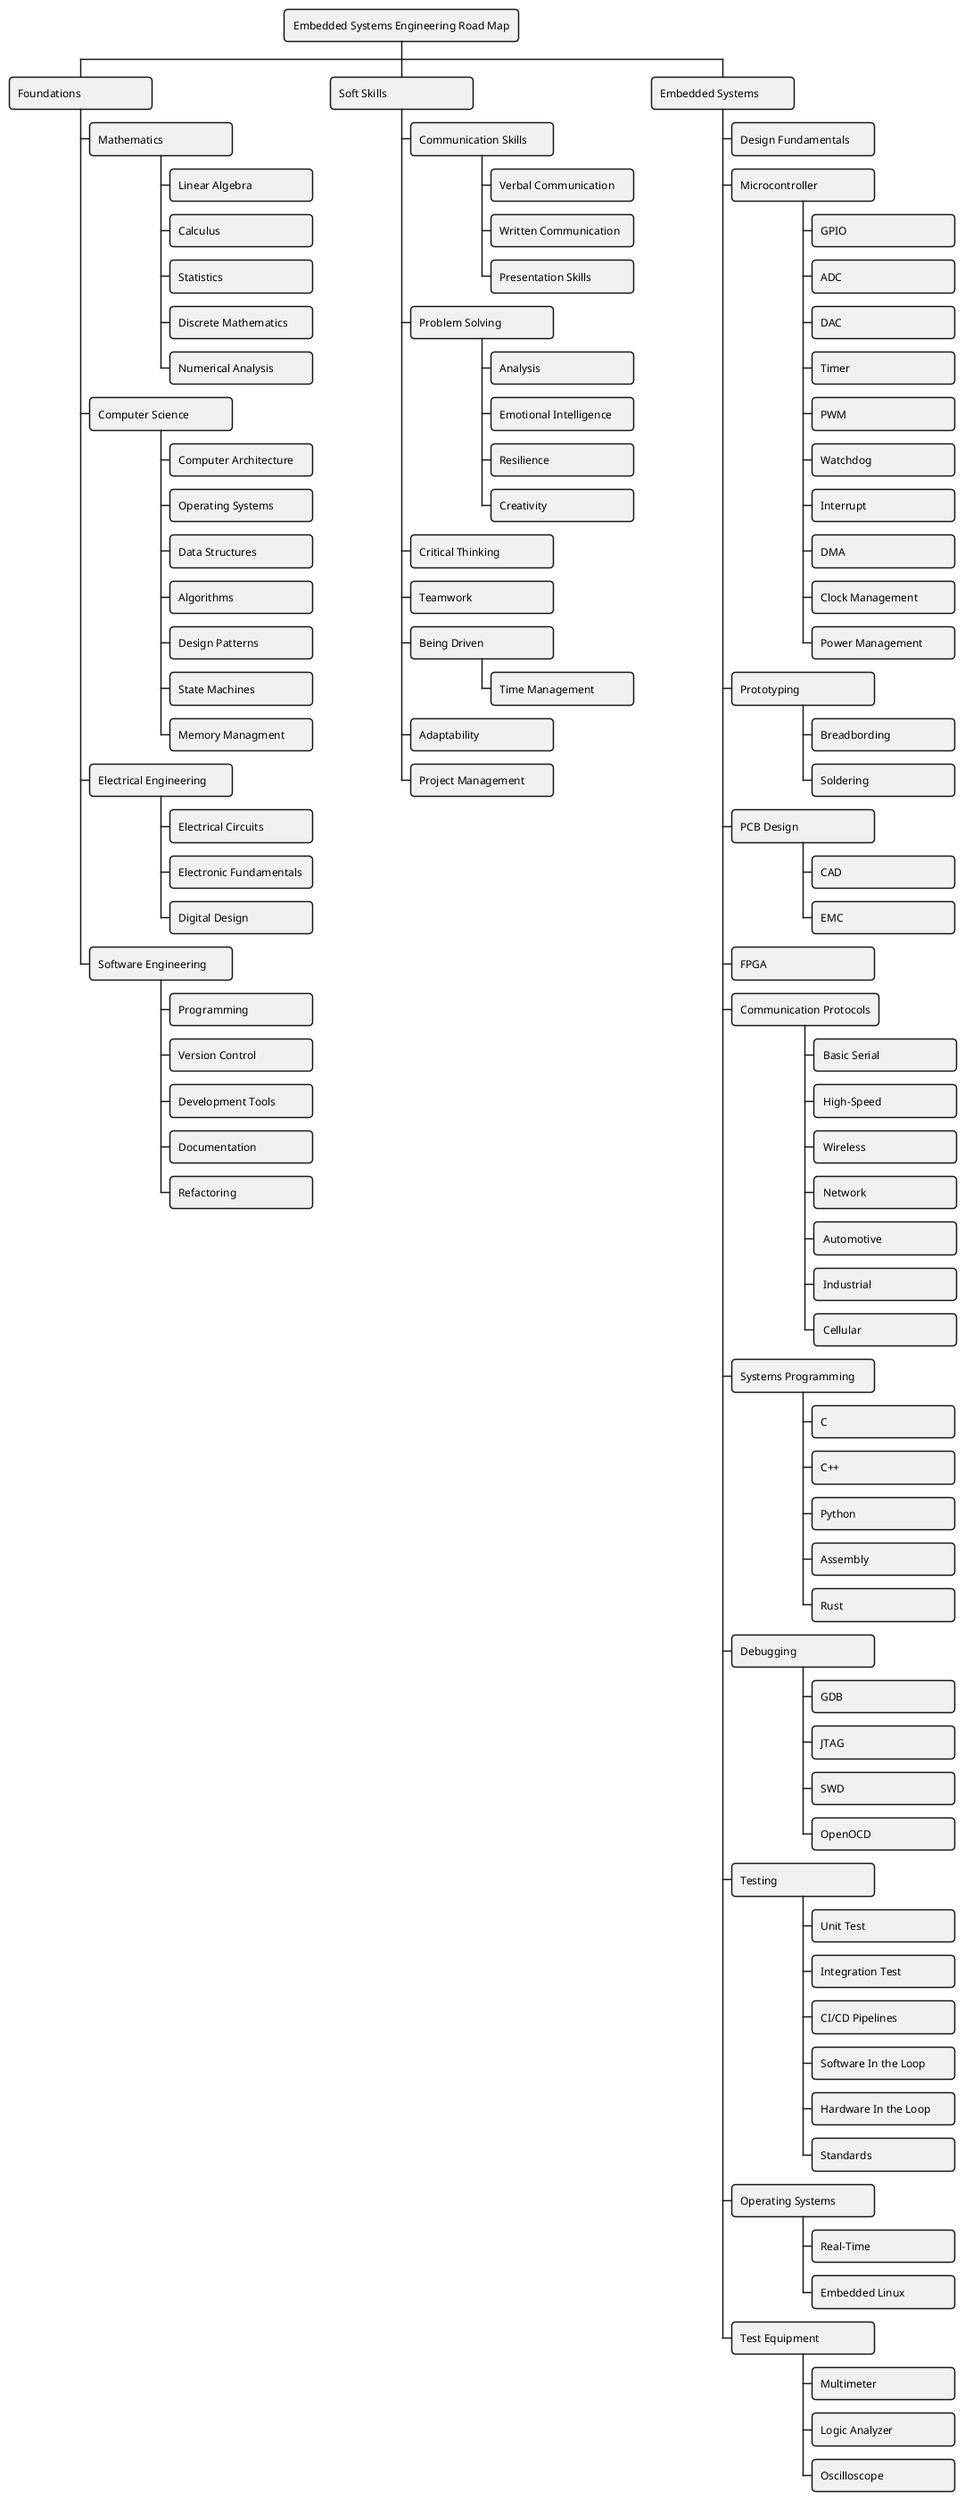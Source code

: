 @startwbs Embedded Systemes Engineering Road Map
<style>
node {
    MinimumWidth 160
    MaximumWidth 1600
    RoundCorner 8
}
</style>
+ Embedded Systems Engineering Road Map
 + Foundations
  + Mathematics
   + Linear Algebra
   + Calculus
   + Statistics
   + Discrete Mathematics
   + Numerical Analysis
  + Computer Science
   + Computer Architecture
   + Operating Systems
   + Data Structures
   + Algorithms
   + Design Patterns
   + State Machines
   + Memory Managment
  + Electrical Engineering
   + Electrical Circuits
   + Electronic Fundamentals
   + Digital Design
  + Software Engineering
   + Programming
   + Version Control
   + Development Tools
   + Documentation
   + Refactoring
 + Soft Skills
  + Communication Skills
   + Verbal Communication
   + Written Communication
   + Presentation Skills
  + Problem Solving
   + Analysis
   + Emotional Intelligence
   + Resilience
   + Creativity
  + Critical Thinking
  + Teamwork
  + Being Driven
   + Time Management
  + Adaptability
  + Project Management
 + Embedded Systems
  + Design Fundamentals
  + Microcontroller
   + GPIO
   + ADC
   + DAC
   + Timer
   + PWM
   + Watchdog
   + Interrupt
   + DMA
   + Clock Management
   + Power Management
  + Prototyping
   + Breadbording
   + Soldering
  + PCB Design
   + CAD
   + EMC
  + FPGA
  + Communication Protocols
   + Basic Serial
   + High-Speed
   + Wireless
   + Network
   + Automotive
   + Industrial
   + Cellular
  + Systems Programming
   + C
   + C++
   + Python
   + Assembly
   + Rust
  + Debugging
   + GDB
   + JTAG
   + SWD
   + OpenOCD
  + Testing
   + Unit Test
   + Integration Test
   + CI/CD Pipelines
   + Software In the Loop
   + Hardware In the Loop
   + Standards
  + Operating Systems
   + Real-Time
   + Embedded Linux
  + Test Equipment
   + Multimeter
   + Logic Analyzer
   + Oscilloscope
@endwbs